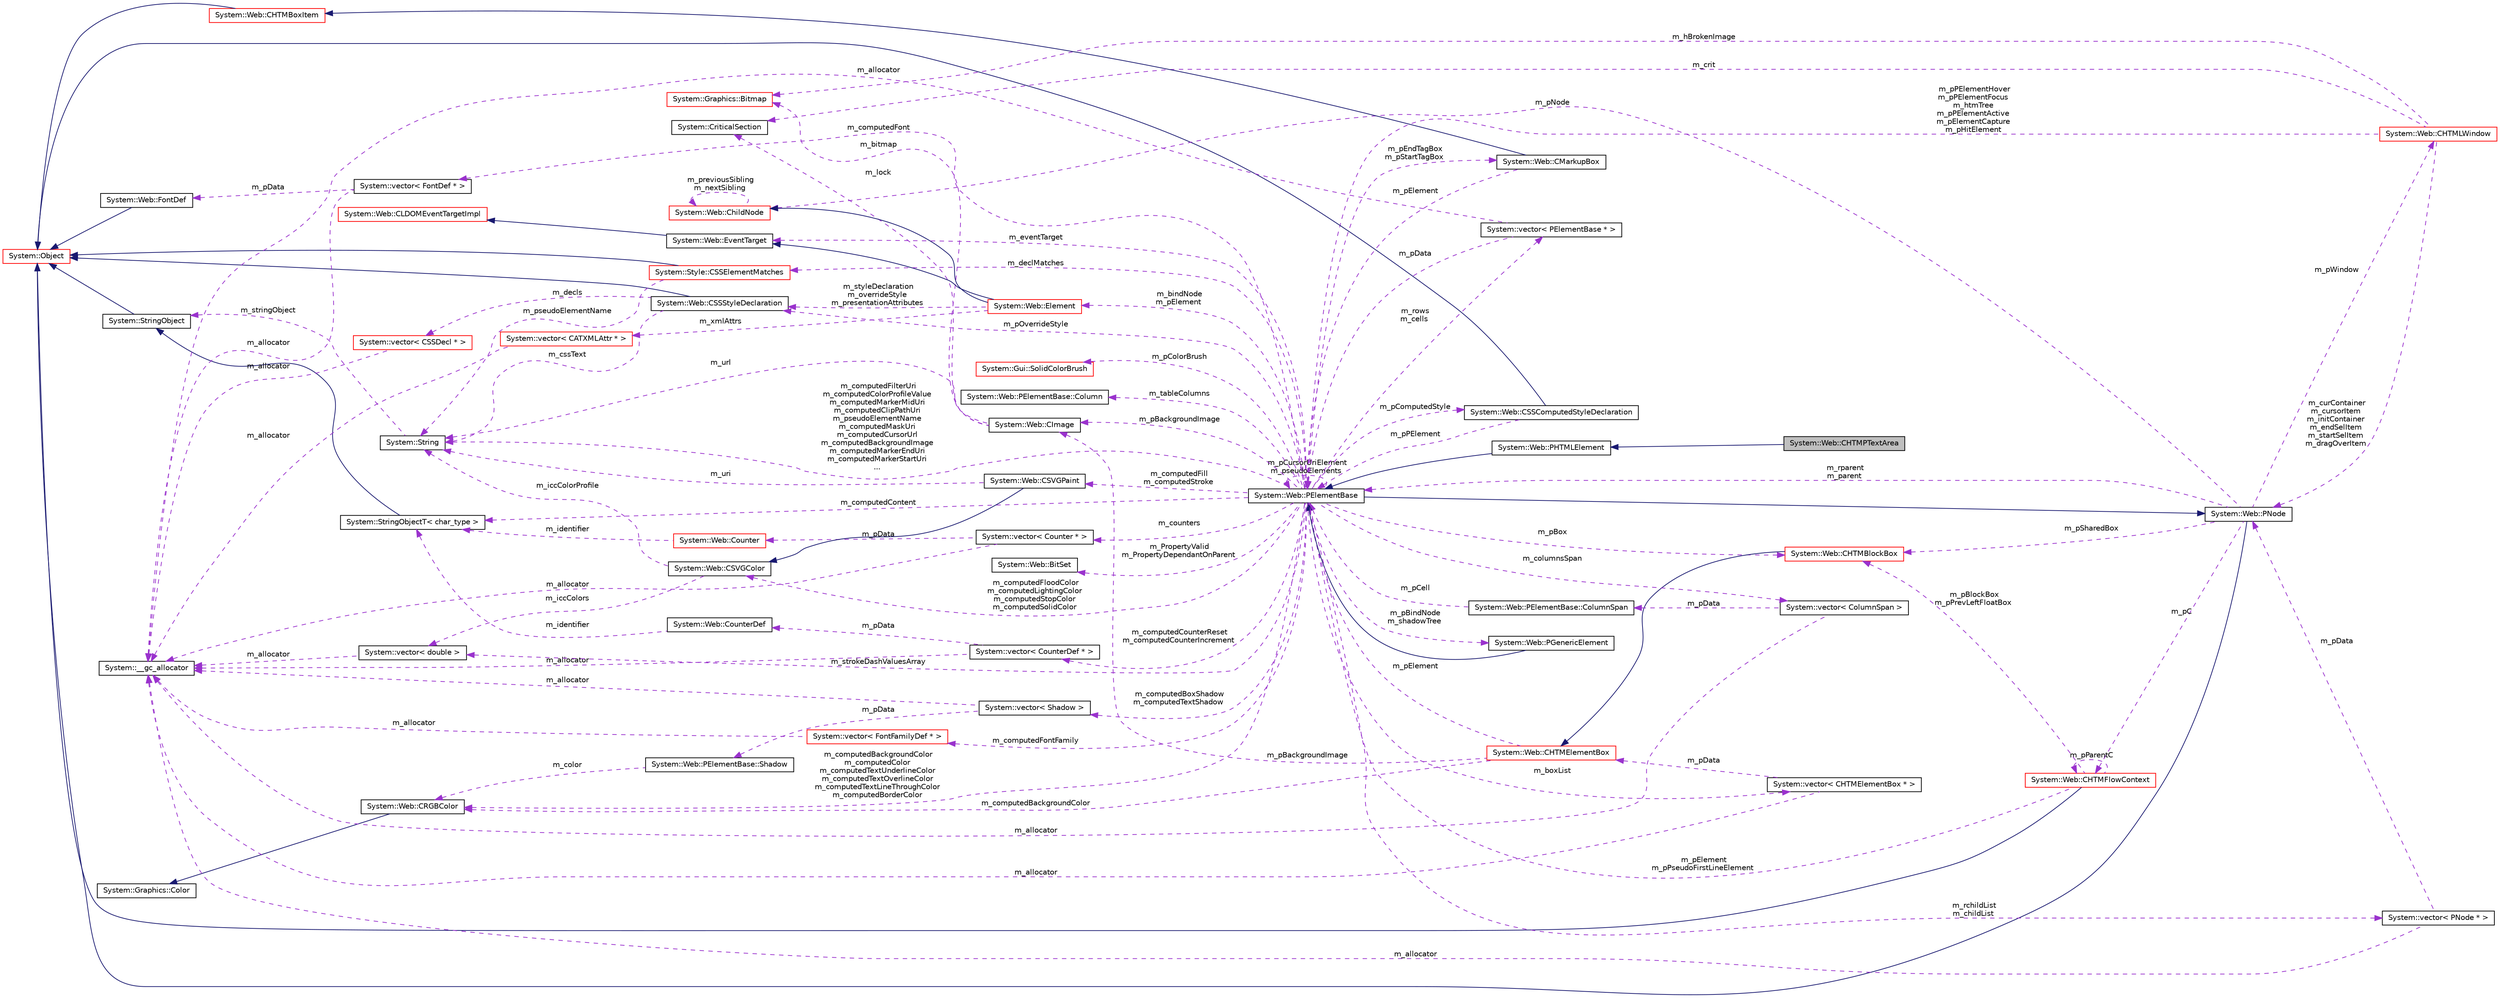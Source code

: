 digraph G
{
  edge [fontname="Helvetica",fontsize="10",labelfontname="Helvetica",labelfontsize="10"];
  node [fontname="Helvetica",fontsize="10",shape=record];
  rankdir="LR";
  Node1 [label="System::Web::CHTMPTextArea",height=0.2,width=0.4,color="black", fillcolor="grey75", style="filled" fontcolor="black"];
  Node2 -> Node1 [dir="back",color="midnightblue",fontsize="10",style="solid",fontname="Helvetica"];
  Node2 [label="System::Web::PHTMLElement",height=0.2,width=0.4,color="black", fillcolor="white", style="filled",URL="$class_system_1_1_web_1_1_p_h_t_m_l_element.html"];
  Node3 -> Node2 [dir="back",color="midnightblue",fontsize="10",style="solid",fontname="Helvetica"];
  Node3 [label="System::Web::PElementBase",height=0.2,width=0.4,color="black", fillcolor="white", style="filled",URL="$class_system_1_1_web_1_1_p_element_base.html"];
  Node4 -> Node3 [dir="back",color="midnightblue",fontsize="10",style="solid",fontname="Helvetica"];
  Node4 [label="System::Web::PNode",height=0.2,width=0.4,color="black", fillcolor="white", style="filled",URL="$class_system_1_1_web_1_1_p_node.html"];
  Node5 -> Node4 [dir="back",color="midnightblue",fontsize="10",style="solid",fontname="Helvetica"];
  Node5 [label="System::Object",height=0.2,width=0.4,color="red", fillcolor="white", style="filled",URL="$class_system_1_1_object.html"];
  Node6 -> Node4 [dir="back",color="darkorchid3",fontsize="10",style="dashed",label=" m_pWindow" ,fontname="Helvetica"];
  Node6 [label="System::Web::CHTMLWindow",height=0.2,width=0.4,color="red", fillcolor="white", style="filled",URL="$class_system_1_1_web_1_1_c_h_t_m_l_window.html"];
  Node7 -> Node6 [dir="back",color="darkorchid3",fontsize="10",style="dashed",label=" m_crit" ,fontname="Helvetica"];
  Node7 [label="System::CriticalSection",height=0.2,width=0.4,color="black", fillcolor="white", style="filled",URL="$class_system_1_1_critical_section.html"];
  Node4 -> Node6 [dir="back",color="darkorchid3",fontsize="10",style="dashed",label=" m_curContainer\nm_cursorItem\nm_initContainer\nm_endSelItem\nm_startSelItem\nm_dragOverItem" ,fontname="Helvetica"];
  Node8 -> Node6 [dir="back",color="darkorchid3",fontsize="10",style="dashed",label=" m_hBrokenImage" ,fontname="Helvetica"];
  Node8 [label="System::Graphics::Bitmap",height=0.2,width=0.4,color="red", fillcolor="white", style="filled",URL="$class_system_1_1_graphics_1_1_bitmap.html"];
  Node3 -> Node6 [dir="back",color="darkorchid3",fontsize="10",style="dashed",label=" m_pPElementHover\nm_pPElementFocus\nm_htmTree\nm_pPElementActive\nm_pElementCapture\nm_pHitElement" ,fontname="Helvetica"];
  Node3 -> Node4 [dir="back",color="darkorchid3",fontsize="10",style="dashed",label=" m_rparent\nm_parent" ,fontname="Helvetica"];
  Node9 -> Node4 [dir="back",color="darkorchid3",fontsize="10",style="dashed",label=" m_pNode" ,fontname="Helvetica"];
  Node9 [label="System::Web::ChildNode",height=0.2,width=0.4,color="red", fillcolor="white", style="filled",URL="$class_system_1_1_web_1_1_child_node.html"];
  Node9 -> Node9 [dir="back",color="darkorchid3",fontsize="10",style="dashed",label=" m_previousSibling\nm_nextSibling" ,fontname="Helvetica"];
  Node10 -> Node4 [dir="back",color="darkorchid3",fontsize="10",style="dashed",label=" m_pC" ,fontname="Helvetica"];
  Node10 [label="System::Web::CHTMFlowContext",height=0.2,width=0.4,color="red", fillcolor="white", style="filled",URL="$class_system_1_1_web_1_1_c_h_t_m_flow_context.html"];
  Node5 -> Node10 [dir="back",color="midnightblue",fontsize="10",style="solid",fontname="Helvetica"];
  Node3 -> Node10 [dir="back",color="darkorchid3",fontsize="10",style="dashed",label=" m_pElement\nm_pPseudoFirstLineElement" ,fontname="Helvetica"];
  Node10 -> Node10 [dir="back",color="darkorchid3",fontsize="10",style="dashed",label=" m_pParentC" ,fontname="Helvetica"];
  Node11 -> Node10 [dir="back",color="darkorchid3",fontsize="10",style="dashed",label=" m_pBlockBox\nm_pPrevLeftFloatBox" ,fontname="Helvetica"];
  Node11 [label="System::Web::CHTMBlockBox",height=0.2,width=0.4,color="red", fillcolor="white", style="filled",URL="$class_system_1_1_web_1_1_c_h_t_m_block_box.html"];
  Node12 -> Node11 [dir="back",color="midnightblue",fontsize="10",style="solid",fontname="Helvetica"];
  Node12 [label="System::Web::CHTMElementBox",height=0.2,width=0.4,color="red", fillcolor="white", style="filled",URL="$class_system_1_1_web_1_1_c_h_t_m_element_box.html"];
  Node13 -> Node12 [dir="back",color="darkorchid3",fontsize="10",style="dashed",label=" m_computedBackgroundColor" ,fontname="Helvetica"];
  Node13 [label="System::Web::CRGBColor",height=0.2,width=0.4,color="black", fillcolor="white", style="filled",URL="$class_system_1_1_web_1_1_c_r_g_b_color.html"];
  Node14 -> Node13 [dir="back",color="midnightblue",fontsize="10",style="solid",fontname="Helvetica"];
  Node14 [label="System::Graphics::Color",height=0.2,width=0.4,color="black", fillcolor="white", style="filled",URL="$class_system_1_1_graphics_1_1_color.html"];
  Node15 -> Node12 [dir="back",color="darkorchid3",fontsize="10",style="dashed",label=" m_pBackgroundImage" ,fontname="Helvetica"];
  Node15 [label="System::Web::CImage",height=0.2,width=0.4,color="black", fillcolor="white", style="filled",URL="$class_system_1_1_web_1_1_c_image.html"];
  Node7 -> Node15 [dir="back",color="darkorchid3",fontsize="10",style="dashed",label=" m_lock" ,fontname="Helvetica"];
  Node16 -> Node15 [dir="back",color="darkorchid3",fontsize="10",style="dashed",label=" m_url" ,fontname="Helvetica"];
  Node16 [label="System::String",height=0.2,width=0.4,color="black", fillcolor="white", style="filled",URL="$class_system_1_1_string.html"];
  Node17 -> Node16 [dir="back",color="darkorchid3",fontsize="10",style="dashed",label=" m_stringObject" ,fontname="Helvetica"];
  Node17 [label="System::StringObject",height=0.2,width=0.4,color="black", fillcolor="white", style="filled",URL="$class_system_1_1_string_object.html"];
  Node5 -> Node17 [dir="back",color="midnightblue",fontsize="10",style="solid",fontname="Helvetica"];
  Node8 -> Node15 [dir="back",color="darkorchid3",fontsize="10",style="dashed",label=" m_bitmap" ,fontname="Helvetica"];
  Node3 -> Node12 [dir="back",color="darkorchid3",fontsize="10",style="dashed",label=" m_pElement" ,fontname="Helvetica"];
  Node11 -> Node4 [dir="back",color="darkorchid3",fontsize="10",style="dashed",label=" m_pSharedBox" ,fontname="Helvetica"];
  Node18 -> Node3 [dir="back",color="darkorchid3",fontsize="10",style="dashed",label=" m_eventTarget" ,fontname="Helvetica"];
  Node18 [label="System::Web::EventTarget",height=0.2,width=0.4,color="black", fillcolor="white", style="filled",URL="$class_system_1_1_web_1_1_event_target.html"];
  Node19 -> Node18 [dir="back",color="midnightblue",fontsize="10",style="solid",fontname="Helvetica"];
  Node19 [label="System::Web::CLDOMEventTargetImpl",height=0.2,width=0.4,color="red", fillcolor="white", style="filled",URL="$class_system_1_1_web_1_1_c_l_d_o_m_event_target_impl.html"];
  Node13 -> Node3 [dir="back",color="darkorchid3",fontsize="10",style="dashed",label=" m_computedBackgroundColor\nm_computedColor\nm_computedTextUnderlineColor\nm_computedTextOverlineColor\nm_computedTextLineThroughColor\nm_computedBorderColor" ,fontname="Helvetica"];
  Node20 -> Node3 [dir="back",color="darkorchid3",fontsize="10",style="dashed",label=" m_computedCounterReset\nm_computedCounterIncrement" ,fontname="Helvetica"];
  Node20 [label="System::vector\< CounterDef * \>",height=0.2,width=0.4,color="black", fillcolor="white", style="filled",URL="$class_system_1_1vector.html"];
  Node21 -> Node20 [dir="back",color="darkorchid3",fontsize="10",style="dashed",label=" m_allocator" ,fontname="Helvetica"];
  Node21 [label="System::__gc_allocator",height=0.2,width=0.4,color="black", fillcolor="white", style="filled",URL="$class_system_1_1____gc__allocator.html"];
  Node22 -> Node20 [dir="back",color="darkorchid3",fontsize="10",style="dashed",label=" m_pData" ,fontname="Helvetica"];
  Node22 [label="System::Web::CounterDef",height=0.2,width=0.4,color="black", fillcolor="white", style="filled",URL="$class_system_1_1_web_1_1_counter_def.html"];
  Node23 -> Node22 [dir="back",color="darkorchid3",fontsize="10",style="dashed",label=" m_identifier" ,fontname="Helvetica"];
  Node23 [label="System::StringObjectT\< char_type \>",height=0.2,width=0.4,color="black", fillcolor="white", style="filled",URL="$class_system_1_1_string_object_t.html"];
  Node17 -> Node23 [dir="back",color="midnightblue",fontsize="10",style="solid",fontname="Helvetica"];
  Node24 -> Node3 [dir="back",color="darkorchid3",fontsize="10",style="dashed",label=" m_boxList" ,fontname="Helvetica"];
  Node24 [label="System::vector\< CHTMElementBox * \>",height=0.2,width=0.4,color="black", fillcolor="white", style="filled",URL="$class_system_1_1vector.html"];
  Node12 -> Node24 [dir="back",color="darkorchid3",fontsize="10",style="dashed",label=" m_pData" ,fontname="Helvetica"];
  Node21 -> Node24 [dir="back",color="darkorchid3",fontsize="10",style="dashed",label=" m_allocator" ,fontname="Helvetica"];
  Node25 -> Node3 [dir="back",color="darkorchid3",fontsize="10",style="dashed",label=" m_counters" ,fontname="Helvetica"];
  Node25 [label="System::vector\< Counter * \>",height=0.2,width=0.4,color="black", fillcolor="white", style="filled",URL="$class_system_1_1vector.html"];
  Node21 -> Node25 [dir="back",color="darkorchid3",fontsize="10",style="dashed",label=" m_allocator" ,fontname="Helvetica"];
  Node26 -> Node25 [dir="back",color="darkorchid3",fontsize="10",style="dashed",label=" m_pData" ,fontname="Helvetica"];
  Node26 [label="System::Web::Counter",height=0.2,width=0.4,color="red", fillcolor="white", style="filled",URL="$class_system_1_1_web_1_1_counter.html"];
  Node23 -> Node26 [dir="back",color="darkorchid3",fontsize="10",style="dashed",label=" m_identifier" ,fontname="Helvetica"];
  Node27 -> Node3 [dir="back",color="darkorchid3",fontsize="10",style="dashed",label=" m_tableColumns" ,fontname="Helvetica"];
  Node27 [label="System::Web::PElementBase::Column",height=0.2,width=0.4,color="black", fillcolor="white", style="filled",URL="$struct_system_1_1_web_1_1_p_element_base_1_1_column.html"];
  Node15 -> Node3 [dir="back",color="darkorchid3",fontsize="10",style="dashed",label=" m_pBackgroundImage" ,fontname="Helvetica"];
  Node28 -> Node3 [dir="back",color="darkorchid3",fontsize="10",style="dashed",label=" m_pEndTagBox\nm_pStartTagBox" ,fontname="Helvetica"];
  Node28 [label="System::Web::CMarkupBox",height=0.2,width=0.4,color="black", fillcolor="white", style="filled",URL="$class_system_1_1_web_1_1_c_markup_box.html"];
  Node29 -> Node28 [dir="back",color="midnightblue",fontsize="10",style="solid",fontname="Helvetica"];
  Node29 [label="System::Web::CHTMBoxItem",height=0.2,width=0.4,color="red", fillcolor="white", style="filled",URL="$class_system_1_1_web_1_1_c_h_t_m_box_item.html"];
  Node5 -> Node29 [dir="back",color="midnightblue",fontsize="10",style="solid",fontname="Helvetica"];
  Node3 -> Node28 [dir="back",color="darkorchid3",fontsize="10",style="dashed",label=" m_pElement" ,fontname="Helvetica"];
  Node30 -> Node3 [dir="back",color="darkorchid3",fontsize="10",style="dashed",label=" m_rows\nm_cells" ,fontname="Helvetica"];
  Node30 [label="System::vector\< PElementBase * \>",height=0.2,width=0.4,color="black", fillcolor="white", style="filled",URL="$class_system_1_1vector.html"];
  Node21 -> Node30 [dir="back",color="darkorchid3",fontsize="10",style="dashed",label=" m_allocator" ,fontname="Helvetica"];
  Node3 -> Node30 [dir="back",color="darkorchid3",fontsize="10",style="dashed",label=" m_pData" ,fontname="Helvetica"];
  Node31 -> Node3 [dir="back",color="darkorchid3",fontsize="10",style="dashed",label=" m_computedFill\nm_computedStroke" ,fontname="Helvetica"];
  Node31 [label="System::Web::CSVGPaint",height=0.2,width=0.4,color="black", fillcolor="white", style="filled",URL="$class_system_1_1_web_1_1_c_s_v_g_paint.html"];
  Node32 -> Node31 [dir="back",color="midnightblue",fontsize="10",style="solid",fontname="Helvetica"];
  Node32 [label="System::Web::CSVGColor",height=0.2,width=0.4,color="black", fillcolor="white", style="filled",URL="$class_system_1_1_web_1_1_c_s_v_g_color.html"];
  Node16 -> Node32 [dir="back",color="darkorchid3",fontsize="10",style="dashed",label=" m_iccColorProfile" ,fontname="Helvetica"];
  Node33 -> Node32 [dir="back",color="darkorchid3",fontsize="10",style="dashed",label=" m_iccColors" ,fontname="Helvetica"];
  Node33 [label="System::vector\< double \>",height=0.2,width=0.4,color="black", fillcolor="white", style="filled",URL="$class_system_1_1vector.html"];
  Node21 -> Node33 [dir="back",color="darkorchid3",fontsize="10",style="dashed",label=" m_allocator" ,fontname="Helvetica"];
  Node16 -> Node31 [dir="back",color="darkorchid3",fontsize="10",style="dashed",label=" m_uri" ,fontname="Helvetica"];
  Node34 -> Node3 [dir="back",color="darkorchid3",fontsize="10",style="dashed",label=" m_computedFont" ,fontname="Helvetica"];
  Node34 [label="System::vector\< FontDef * \>",height=0.2,width=0.4,color="black", fillcolor="white", style="filled",URL="$class_system_1_1vector.html"];
  Node21 -> Node34 [dir="back",color="darkorchid3",fontsize="10",style="dashed",label=" m_allocator" ,fontname="Helvetica"];
  Node35 -> Node34 [dir="back",color="darkorchid3",fontsize="10",style="dashed",label=" m_pData" ,fontname="Helvetica"];
  Node35 [label="System::Web::FontDef",height=0.2,width=0.4,color="black", fillcolor="white", style="filled",URL="$class_system_1_1_web_1_1_font_def.html"];
  Node5 -> Node35 [dir="back",color="midnightblue",fontsize="10",style="solid",fontname="Helvetica"];
  Node36 -> Node3 [dir="back",color="darkorchid3",fontsize="10",style="dashed",label=" m_columnsSpan" ,fontname="Helvetica"];
  Node36 [label="System::vector\< ColumnSpan \>",height=0.2,width=0.4,color="black", fillcolor="white", style="filled",URL="$class_system_1_1vector.html"];
  Node21 -> Node36 [dir="back",color="darkorchid3",fontsize="10",style="dashed",label=" m_allocator" ,fontname="Helvetica"];
  Node37 -> Node36 [dir="back",color="darkorchid3",fontsize="10",style="dashed",label=" m_pData" ,fontname="Helvetica"];
  Node37 [label="System::Web::PElementBase::ColumnSpan",height=0.2,width=0.4,color="black", fillcolor="white", style="filled",URL="$struct_system_1_1_web_1_1_p_element_base_1_1_column_span.html"];
  Node3 -> Node37 [dir="back",color="darkorchid3",fontsize="10",style="dashed",label=" m_pCell" ,fontname="Helvetica"];
  Node38 -> Node3 [dir="back",color="darkorchid3",fontsize="10",style="dashed",label=" m_pComputedStyle" ,fontname="Helvetica"];
  Node38 [label="System::Web::CSSComputedStyleDeclaration",height=0.2,width=0.4,color="black", fillcolor="white", style="filled",URL="$class_system_1_1_web_1_1_c_s_s_computed_style_declaration.html"];
  Node5 -> Node38 [dir="back",color="midnightblue",fontsize="10",style="solid",fontname="Helvetica"];
  Node3 -> Node38 [dir="back",color="darkorchid3",fontsize="10",style="dashed",label=" m_pPElement" ,fontname="Helvetica"];
  Node39 -> Node3 [dir="back",color="darkorchid3",fontsize="10",style="dashed",label=" m_rchildList\nm_childList" ,fontname="Helvetica"];
  Node39 [label="System::vector\< PNode * \>",height=0.2,width=0.4,color="black", fillcolor="white", style="filled",URL="$class_system_1_1vector.html"];
  Node21 -> Node39 [dir="back",color="darkorchid3",fontsize="10",style="dashed",label=" m_allocator" ,fontname="Helvetica"];
  Node4 -> Node39 [dir="back",color="darkorchid3",fontsize="10",style="dashed",label=" m_pData" ,fontname="Helvetica"];
  Node16 -> Node3 [dir="back",color="darkorchid3",fontsize="10",style="dashed",label=" m_computedFilterUri\nm_computedColorProfileValue\nm_computedMarkerMidUri\nm_computedClipPathUri\nm_pseudoElementName\nm_computedMaskUri\nm_computedCursorUrl\nm_computedBackgroundImage\nm_computedMarkerEndUri\nm_computedMarkerStartUri\n..." ,fontname="Helvetica"];
  Node40 -> Node3 [dir="back",color="darkorchid3",fontsize="10",style="dashed",label=" m_pOverrideStyle" ,fontname="Helvetica"];
  Node40 [label="System::Web::CSSStyleDeclaration",height=0.2,width=0.4,color="black", fillcolor="white", style="filled",URL="$class_system_1_1_web_1_1_c_s_s_style_declaration.html"];
  Node5 -> Node40 [dir="back",color="midnightblue",fontsize="10",style="solid",fontname="Helvetica"];
  Node16 -> Node40 [dir="back",color="darkorchid3",fontsize="10",style="dashed",label=" m_cssText" ,fontname="Helvetica"];
  Node41 -> Node40 [dir="back",color="darkorchid3",fontsize="10",style="dashed",label=" m_decls" ,fontname="Helvetica"];
  Node41 [label="System::vector\< CSSDecl * \>",height=0.2,width=0.4,color="red", fillcolor="white", style="filled",URL="$class_system_1_1vector.html"];
  Node21 -> Node41 [dir="back",color="darkorchid3",fontsize="10",style="dashed",label=" m_allocator" ,fontname="Helvetica"];
  Node42 -> Node3 [dir="back",color="darkorchid3",fontsize="10",style="dashed",label=" m_pBindNode\nm_shadowTree" ,fontname="Helvetica"];
  Node42 [label="System::Web::PGenericElement",height=0.2,width=0.4,color="black", fillcolor="white", style="filled",URL="$class_system_1_1_web_1_1_p_generic_element.html"];
  Node3 -> Node42 [dir="back",color="midnightblue",fontsize="10",style="solid",fontname="Helvetica"];
  Node32 -> Node3 [dir="back",color="darkorchid3",fontsize="10",style="dashed",label=" m_computedFloodColor\nm_computedLightingColor\nm_computedStopColor\nm_computedSolidColor" ,fontname="Helvetica"];
  Node43 -> Node3 [dir="back",color="darkorchid3",fontsize="10",style="dashed",label=" m_computedBoxShadow\nm_computedTextShadow" ,fontname="Helvetica"];
  Node43 [label="System::vector\< Shadow \>",height=0.2,width=0.4,color="black", fillcolor="white", style="filled",URL="$class_system_1_1vector.html"];
  Node21 -> Node43 [dir="back",color="darkorchid3",fontsize="10",style="dashed",label=" m_allocator" ,fontname="Helvetica"];
  Node44 -> Node43 [dir="back",color="darkorchid3",fontsize="10",style="dashed",label=" m_pData" ,fontname="Helvetica"];
  Node44 [label="System::Web::PElementBase::Shadow",height=0.2,width=0.4,color="black", fillcolor="white", style="filled",URL="$class_system_1_1_web_1_1_p_element_base_1_1_shadow.html"];
  Node13 -> Node44 [dir="back",color="darkorchid3",fontsize="10",style="dashed",label=" m_color" ,fontname="Helvetica"];
  Node45 -> Node3 [dir="back",color="darkorchid3",fontsize="10",style="dashed",label=" m_bindNode\nm_pElement" ,fontname="Helvetica"];
  Node45 [label="System::Web::Element",height=0.2,width=0.4,color="red", fillcolor="white", style="filled",URL="$class_system_1_1_web_1_1_element.html"];
  Node9 -> Node45 [dir="back",color="midnightblue",fontsize="10",style="solid",fontname="Helvetica"];
  Node18 -> Node45 [dir="back",color="midnightblue",fontsize="10",style="solid",fontname="Helvetica"];
  Node46 -> Node45 [dir="back",color="darkorchid3",fontsize="10",style="dashed",label=" m_xmlAttrs" ,fontname="Helvetica"];
  Node46 [label="System::vector\< CATXMLAttr * \>",height=0.2,width=0.4,color="red", fillcolor="white", style="filled",URL="$class_system_1_1vector.html"];
  Node21 -> Node46 [dir="back",color="darkorchid3",fontsize="10",style="dashed",label=" m_allocator" ,fontname="Helvetica"];
  Node40 -> Node45 [dir="back",color="darkorchid3",fontsize="10",style="dashed",label=" m_styleDeclaration\nm_overrideStyle\nm_presentationAttributes" ,fontname="Helvetica"];
  Node3 -> Node3 [dir="back",color="darkorchid3",fontsize="10",style="dashed",label=" m_pCursorUriElement\nm_pseudoElements" ,fontname="Helvetica"];
  Node11 -> Node3 [dir="back",color="darkorchid3",fontsize="10",style="dashed",label=" m_pBox" ,fontname="Helvetica"];
  Node33 -> Node3 [dir="back",color="darkorchid3",fontsize="10",style="dashed",label=" m_strokeDashValuesArray" ,fontname="Helvetica"];
  Node23 -> Node3 [dir="back",color="darkorchid3",fontsize="10",style="dashed",label=" m_computedContent" ,fontname="Helvetica"];
  Node47 -> Node3 [dir="back",color="darkorchid3",fontsize="10",style="dashed",label=" m_computedFontFamily" ,fontname="Helvetica"];
  Node47 [label="System::vector\< FontFamilyDef * \>",height=0.2,width=0.4,color="red", fillcolor="white", style="filled",URL="$class_system_1_1vector.html"];
  Node21 -> Node47 [dir="back",color="darkorchid3",fontsize="10",style="dashed",label=" m_allocator" ,fontname="Helvetica"];
  Node48 -> Node3 [dir="back",color="darkorchid3",fontsize="10",style="dashed",label=" m_PropertyValid\nm_PropertyDependantOnParent" ,fontname="Helvetica"];
  Node48 [label="System::Web::BitSet",height=0.2,width=0.4,color="black", fillcolor="white", style="filled",URL="$class_system_1_1_web_1_1_bit_set.html"];
  Node49 -> Node3 [dir="back",color="darkorchid3",fontsize="10",style="dashed",label=" m_pColorBrush" ,fontname="Helvetica"];
  Node49 [label="System::Gui::SolidColorBrush",height=0.2,width=0.4,color="red", fillcolor="white", style="filled",URL="$class_system_1_1_gui_1_1_solid_color_brush.html"];
  Node50 -> Node3 [dir="back",color="darkorchid3",fontsize="10",style="dashed",label=" m_declMatches" ,fontname="Helvetica"];
  Node50 [label="System::Style::CSSElementMatches",height=0.2,width=0.4,color="red", fillcolor="white", style="filled",URL="$class_system_1_1_style_1_1_c_s_s_element_matches.html"];
  Node5 -> Node50 [dir="back",color="midnightblue",fontsize="10",style="solid",fontname="Helvetica"];
  Node16 -> Node50 [dir="back",color="darkorchid3",fontsize="10",style="dashed",label=" m_pseudoElementName" ,fontname="Helvetica"];
}
